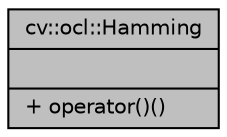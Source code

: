 digraph "cv::ocl::Hamming"
{
 // LATEX_PDF_SIZE
  edge [fontname="Helvetica",fontsize="10",labelfontname="Helvetica",labelfontsize="10"];
  node [fontname="Helvetica",fontsize="10",shape=record];
  Node1 [label="{cv::ocl::Hamming\n||+ operator()()\l}",height=0.2,width=0.4,color="black", fillcolor="grey75", style="filled", fontcolor="black",tooltip=" "];
}
